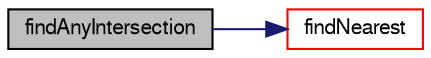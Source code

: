 digraph "findAnyIntersection"
{
  bgcolor="transparent";
  edge [fontname="FreeSans",fontsize="10",labelfontname="FreeSans",labelfontsize="10"];
  node [fontname="FreeSans",fontsize="10",shape=record];
  rankdir="LR";
  Node708 [label="findAnyIntersection",height=0.2,width=0.4,color="black", fillcolor="grey75", style="filled", fontcolor="black"];
  Node708 -> Node709 [color="midnightblue",fontsize="10",style="solid",fontname="FreeSans"];
  Node709 [label="findNearest",height=0.2,width=0.4,color="red",URL="$a24686.html#a3e311ebb96da615d7859bbedd4c69617",tooltip="Find nearest point on surfaces. "];
}
